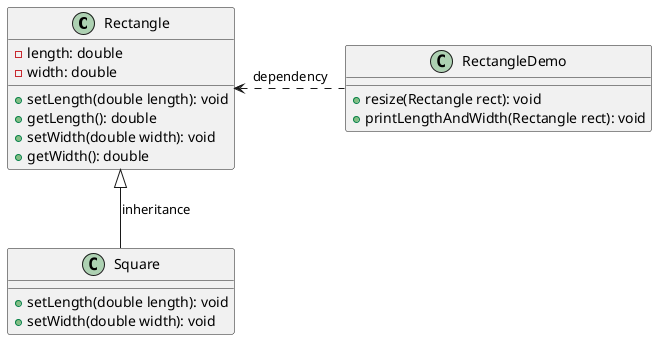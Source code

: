 @startuml
'https://plantuml.com/class-diagram
class Rectangle {
    - length: double
    - width: double
    + setLength(double length): void
    + getLength(): double
    + setWidth(double width): void
    + getWidth(): double
}
class Square {
    + setLength(double length): void
    + setWidth(double width): void
}

class RectangleDemo {
    + resize(Rectangle rect): void
    + printLengthAndWidth(Rectangle rect): void
}
Rectangle <|-- Square: inheritance
Rectangle <.right. RectangleDemo: dependency

@enduml